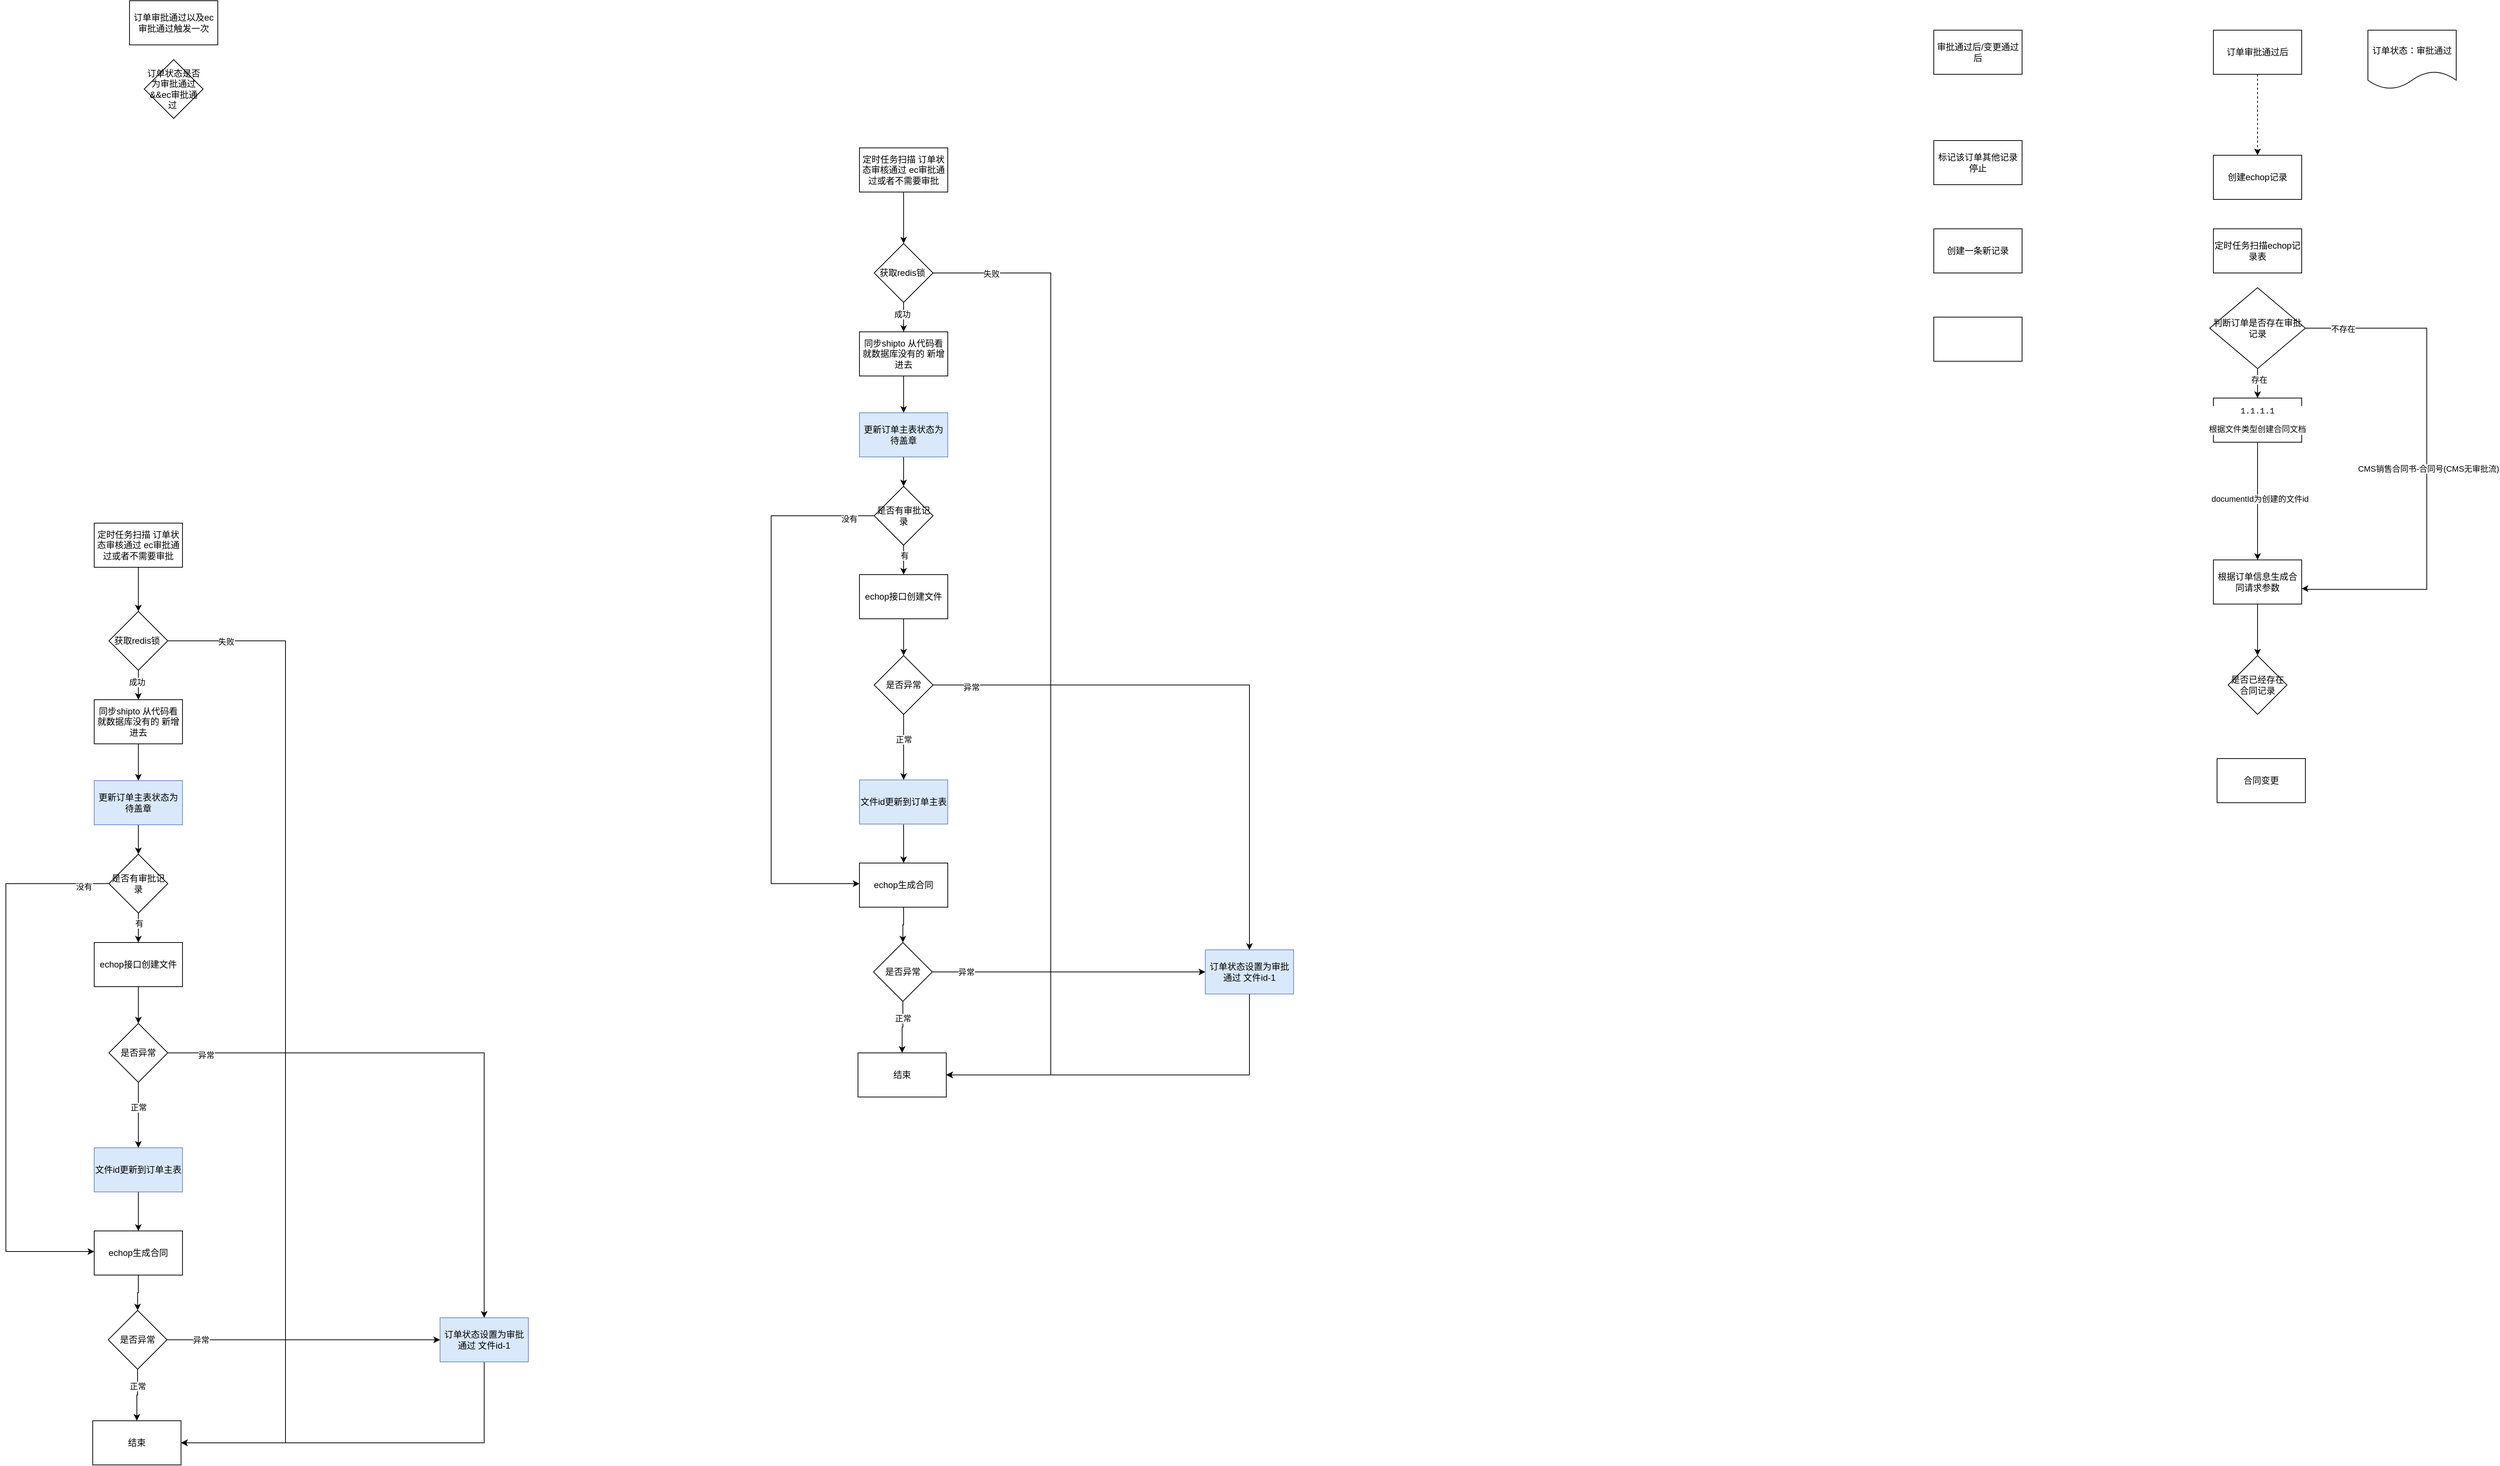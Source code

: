 <mxfile version="28.2.1">
  <diagram name="第 1 页" id="2me2oeGT8YtzVLUqR1FI">
    <mxGraphModel dx="5091" dy="929" grid="1" gridSize="10" guides="1" tooltips="1" connect="1" arrows="1" fold="1" page="1" pageScale="1" pageWidth="827" pageHeight="1169" math="0" shadow="0">
      <root>
        <mxCell id="0" />
        <mxCell id="1" parent="0" />
        <mxCell id="xtak_svuXwCoNU0_wnzV-3" style="edgeStyle=orthogonalEdgeStyle;rounded=0;orthogonalLoop=1;jettySize=auto;html=1;dashed=1;" parent="1" source="xtak_svuXwCoNU0_wnzV-1" target="xtak_svuXwCoNU0_wnzV-2" edge="1">
          <mxGeometry relative="1" as="geometry" />
        </mxCell>
        <mxCell id="xtak_svuXwCoNU0_wnzV-1" value="订单审批通过后" style="rounded=0;whiteSpace=wrap;html=1;" parent="1" vertex="1">
          <mxGeometry x="240" y="90" width="120" height="60" as="geometry" />
        </mxCell>
        <mxCell id="xtak_svuXwCoNU0_wnzV-2" value="创建echop记录" style="rounded=0;whiteSpace=wrap;html=1;" parent="1" vertex="1">
          <mxGeometry x="240" y="260" width="120" height="60" as="geometry" />
        </mxCell>
        <mxCell id="xtak_svuXwCoNU0_wnzV-4" value="订单状态：审批通过" style="shape=document;whiteSpace=wrap;html=1;boundedLbl=1;" parent="1" vertex="1">
          <mxGeometry x="450" y="90" width="120" height="80" as="geometry" />
        </mxCell>
        <mxCell id="xtak_svuXwCoNU0_wnzV-5" value="定时任务扫描echop记录表" style="rounded=0;whiteSpace=wrap;html=1;" parent="1" vertex="1">
          <mxGeometry x="240" y="360" width="120" height="60" as="geometry" />
        </mxCell>
        <mxCell id="xtak_svuXwCoNU0_wnzV-13" style="edgeStyle=orthogonalEdgeStyle;rounded=0;orthogonalLoop=1;jettySize=auto;html=1;" parent="1" source="xtak_svuXwCoNU0_wnzV-6" target="xtak_svuXwCoNU0_wnzV-9" edge="1">
          <mxGeometry relative="1" as="geometry">
            <mxPoint x="300" y="760" as="targetPoint" />
          </mxGeometry>
        </mxCell>
        <mxCell id="xtak_svuXwCoNU0_wnzV-14" value="documentId为创建的文件id" style="edgeLabel;html=1;align=center;verticalAlign=middle;resizable=0;points=[];" parent="xtak_svuXwCoNU0_wnzV-13" vertex="1" connectable="0">
          <mxGeometry x="-0.036" y="3" relative="1" as="geometry">
            <mxPoint as="offset" />
          </mxGeometry>
        </mxCell>
        <mxCell id="xtak_svuXwCoNU0_wnzV-6" value="&lt;div style=&quot;background-color: rgb(255, 255, 255); color: rgb(8, 8, 8);&quot;&gt;&lt;pre&gt;&lt;font color=&quot;#080808&quot; face=&quot;Courier New, monospace&quot;&gt;&lt;span&gt;1.1.1.1&lt;/span&gt;&lt;/font&gt;&lt;/pre&gt;&lt;pre&gt;&lt;font color=&quot;#080808&quot; face=&quot;Courier New, monospace&quot;&gt;&lt;span&gt;根据文件类型创建合同文档&lt;/span&gt;&lt;/font&gt;&lt;font color=&quot;rgba(0, 0, 0, 0)&quot; face=&quot;Courier New, monospace&quot;&gt;&lt;span&gt;&lt;/span&gt;&lt;/font&gt;&lt;/pre&gt;&lt;/div&gt;" style="rounded=0;whiteSpace=wrap;html=1;fontSize=11;" parent="1" vertex="1">
          <mxGeometry x="240" y="590" width="120" height="60" as="geometry" />
        </mxCell>
        <mxCell id="xtak_svuXwCoNU0_wnzV-22" style="edgeStyle=orthogonalEdgeStyle;rounded=0;orthogonalLoop=1;jettySize=auto;html=1;" parent="1" source="xtak_svuXwCoNU0_wnzV-9" target="xtak_svuXwCoNU0_wnzV-20" edge="1">
          <mxGeometry relative="1" as="geometry" />
        </mxCell>
        <mxCell id="xtak_svuXwCoNU0_wnzV-9" value="根据订单信息生成合同请求参数" style="rounded=0;whiteSpace=wrap;html=1;" parent="1" vertex="1">
          <mxGeometry x="240" y="810" width="120" height="60" as="geometry" />
        </mxCell>
        <mxCell id="xtak_svuXwCoNU0_wnzV-11" style="edgeStyle=orthogonalEdgeStyle;rounded=0;orthogonalLoop=1;jettySize=auto;html=1;entryX=0.5;entryY=0;entryDx=0;entryDy=0;" parent="1" source="xtak_svuXwCoNU0_wnzV-10" target="xtak_svuXwCoNU0_wnzV-6" edge="1">
          <mxGeometry relative="1" as="geometry" />
        </mxCell>
        <mxCell id="xtak_svuXwCoNU0_wnzV-12" value="存在" style="edgeLabel;html=1;align=center;verticalAlign=middle;resizable=0;points=[];" parent="xtak_svuXwCoNU0_wnzV-11" vertex="1" connectable="0">
          <mxGeometry x="-0.25" y="2" relative="1" as="geometry">
            <mxPoint as="offset" />
          </mxGeometry>
        </mxCell>
        <mxCell id="xtak_svuXwCoNU0_wnzV-10" value="判断订单是否存在审批记录" style="rhombus;whiteSpace=wrap;html=1;" parent="1" vertex="1">
          <mxGeometry x="235" y="440" width="130" height="110" as="geometry" />
        </mxCell>
        <mxCell id="xtak_svuXwCoNU0_wnzV-15" style="edgeStyle=orthogonalEdgeStyle;rounded=0;orthogonalLoop=1;jettySize=auto;html=1;entryX=1;entryY=0.65;entryDx=0;entryDy=0;entryPerimeter=0;" parent="1" source="xtak_svuXwCoNU0_wnzV-10" target="xtak_svuXwCoNU0_wnzV-9" edge="1">
          <mxGeometry relative="1" as="geometry">
            <Array as="points">
              <mxPoint x="530" y="495" />
              <mxPoint x="530" y="850" />
              <mxPoint x="365" y="850" />
            </Array>
          </mxGeometry>
        </mxCell>
        <mxCell id="xtak_svuXwCoNU0_wnzV-16" value="不存在" style="edgeLabel;html=1;align=center;verticalAlign=middle;resizable=0;points=[];" parent="xtak_svuXwCoNU0_wnzV-15" vertex="1" connectable="0">
          <mxGeometry x="-0.853" y="-1" relative="1" as="geometry">
            <mxPoint as="offset" />
          </mxGeometry>
        </mxCell>
        <mxCell id="xtak_svuXwCoNU0_wnzV-17" value="CMS销售合同书-合同号(CMS无审批流)" style="edgeLabel;html=1;align=center;verticalAlign=middle;resizable=0;points=[];" parent="xtak_svuXwCoNU0_wnzV-15" vertex="1" connectable="0">
          <mxGeometry x="0.03" y="2" relative="1" as="geometry">
            <mxPoint as="offset" />
          </mxGeometry>
        </mxCell>
        <mxCell id="xtak_svuXwCoNU0_wnzV-19" value="合同变更" style="rounded=0;whiteSpace=wrap;html=1;" parent="1" vertex="1">
          <mxGeometry x="245" y="1080" width="120" height="60" as="geometry" />
        </mxCell>
        <mxCell id="xtak_svuXwCoNU0_wnzV-20" value="是否已经存在合同记录" style="rhombus;whiteSpace=wrap;html=1;" parent="1" vertex="1">
          <mxGeometry x="260" y="940" width="80" height="80" as="geometry" />
        </mxCell>
        <mxCell id="_LltgiQRJmm_qArRPXv--1" value="审批通过后/变更通过后" style="rounded=0;whiteSpace=wrap;html=1;" vertex="1" parent="1">
          <mxGeometry x="-140" y="90" width="120" height="60" as="geometry" />
        </mxCell>
        <mxCell id="_LltgiQRJmm_qArRPXv--2" value="标记该订单其他记录停止" style="rounded=0;whiteSpace=wrap;html=1;" vertex="1" parent="1">
          <mxGeometry x="-140" y="240" width="120" height="60" as="geometry" />
        </mxCell>
        <mxCell id="_LltgiQRJmm_qArRPXv--3" value="创建一条新记录" style="rounded=0;whiteSpace=wrap;html=1;" vertex="1" parent="1">
          <mxGeometry x="-140" y="360" width="120" height="60" as="geometry" />
        </mxCell>
        <mxCell id="_LltgiQRJmm_qArRPXv--4" value="" style="rounded=0;whiteSpace=wrap;html=1;" vertex="1" parent="1">
          <mxGeometry x="-140" y="480" width="120" height="60" as="geometry" />
        </mxCell>
        <mxCell id="_LltgiQRJmm_qArRPXv--20" style="edgeStyle=orthogonalEdgeStyle;rounded=0;orthogonalLoop=1;jettySize=auto;html=1;" edge="1" parent="1" source="_LltgiQRJmm_qArRPXv--6" target="_LltgiQRJmm_qArRPXv--9">
          <mxGeometry relative="1" as="geometry" />
        </mxCell>
        <mxCell id="_LltgiQRJmm_qArRPXv--6" value="定时任务扫描 订单状态审核通过 ec审批通过或者不需要审批" style="rounded=0;whiteSpace=wrap;html=1;" vertex="1" parent="1">
          <mxGeometry x="-1600" y="250" width="120" height="60" as="geometry" />
        </mxCell>
        <mxCell id="_LltgiQRJmm_qArRPXv--11" style="edgeStyle=orthogonalEdgeStyle;rounded=0;orthogonalLoop=1;jettySize=auto;html=1;entryX=1;entryY=0.5;entryDx=0;entryDy=0;" edge="1" parent="1" source="_LltgiQRJmm_qArRPXv--9" target="_LltgiQRJmm_qArRPXv--10">
          <mxGeometry relative="1" as="geometry">
            <Array as="points">
              <mxPoint x="-1340" y="420" />
              <mxPoint x="-1340" y="1510" />
            </Array>
          </mxGeometry>
        </mxCell>
        <mxCell id="_LltgiQRJmm_qArRPXv--41" value="失败" style="edgeLabel;html=1;align=center;verticalAlign=middle;resizable=0;points=[];" vertex="1" connectable="0" parent="_LltgiQRJmm_qArRPXv--11">
          <mxGeometry x="-0.887" y="-1" relative="1" as="geometry">
            <mxPoint as="offset" />
          </mxGeometry>
        </mxCell>
        <mxCell id="_LltgiQRJmm_qArRPXv--21" style="edgeStyle=orthogonalEdgeStyle;rounded=0;orthogonalLoop=1;jettySize=auto;html=1;" edge="1" parent="1" source="_LltgiQRJmm_qArRPXv--9" target="_LltgiQRJmm_qArRPXv--12">
          <mxGeometry relative="1" as="geometry" />
        </mxCell>
        <mxCell id="_LltgiQRJmm_qArRPXv--42" value="成功" style="edgeLabel;html=1;align=center;verticalAlign=middle;resizable=0;points=[];" vertex="1" connectable="0" parent="_LltgiQRJmm_qArRPXv--21">
          <mxGeometry x="-0.2" y="-2" relative="1" as="geometry">
            <mxPoint as="offset" />
          </mxGeometry>
        </mxCell>
        <mxCell id="_LltgiQRJmm_qArRPXv--9" value="获取redis锁&amp;nbsp;" style="rhombus;whiteSpace=wrap;html=1;" vertex="1" parent="1">
          <mxGeometry x="-1580" y="380" width="80" height="80" as="geometry" />
        </mxCell>
        <mxCell id="_LltgiQRJmm_qArRPXv--10" value="结束" style="rounded=0;whiteSpace=wrap;html=1;" vertex="1" parent="1">
          <mxGeometry x="-1602" y="1480" width="120" height="60" as="geometry" />
        </mxCell>
        <mxCell id="_LltgiQRJmm_qArRPXv--22" style="edgeStyle=orthogonalEdgeStyle;rounded=0;orthogonalLoop=1;jettySize=auto;html=1;" edge="1" parent="1" source="_LltgiQRJmm_qArRPXv--12" target="_LltgiQRJmm_qArRPXv--13">
          <mxGeometry relative="1" as="geometry" />
        </mxCell>
        <mxCell id="_LltgiQRJmm_qArRPXv--12" value="同步shipto 从代码看就数据库没有的 新增进去" style="rounded=0;whiteSpace=wrap;html=1;" vertex="1" parent="1">
          <mxGeometry x="-1600" y="500" width="120" height="60" as="geometry" />
        </mxCell>
        <mxCell id="_LltgiQRJmm_qArRPXv--23" style="edgeStyle=orthogonalEdgeStyle;rounded=0;orthogonalLoop=1;jettySize=auto;html=1;entryX=0.5;entryY=0;entryDx=0;entryDy=0;" edge="1" parent="1" source="_LltgiQRJmm_qArRPXv--13" target="_LltgiQRJmm_qArRPXv--15">
          <mxGeometry relative="1" as="geometry" />
        </mxCell>
        <mxCell id="_LltgiQRJmm_qArRPXv--13" value="更新订单主表状态为待盖章" style="rounded=0;whiteSpace=wrap;html=1;fillColor=#dae8fc;strokeColor=#6c8ebf;" vertex="1" parent="1">
          <mxGeometry x="-1600" y="610" width="120" height="60" as="geometry" />
        </mxCell>
        <mxCell id="_LltgiQRJmm_qArRPXv--24" style="edgeStyle=orthogonalEdgeStyle;rounded=0;orthogonalLoop=1;jettySize=auto;html=1;" edge="1" parent="1" source="_LltgiQRJmm_qArRPXv--15" target="_LltgiQRJmm_qArRPXv--16">
          <mxGeometry relative="1" as="geometry" />
        </mxCell>
        <mxCell id="_LltgiQRJmm_qArRPXv--44" value="有" style="edgeLabel;html=1;align=center;verticalAlign=middle;resizable=0;points=[];" vertex="1" connectable="0" parent="_LltgiQRJmm_qArRPXv--24">
          <mxGeometry x="-0.293" y="1" relative="1" as="geometry">
            <mxPoint as="offset" />
          </mxGeometry>
        </mxCell>
        <mxCell id="_LltgiQRJmm_qArRPXv--28" style="edgeStyle=orthogonalEdgeStyle;rounded=0;orthogonalLoop=1;jettySize=auto;html=1;" edge="1" parent="1" source="_LltgiQRJmm_qArRPXv--15" target="_LltgiQRJmm_qArRPXv--18">
          <mxGeometry relative="1" as="geometry">
            <Array as="points">
              <mxPoint x="-1720" y="750" />
              <mxPoint x="-1720" y="1250" />
            </Array>
          </mxGeometry>
        </mxCell>
        <mxCell id="_LltgiQRJmm_qArRPXv--45" value="没有" style="edgeLabel;html=1;align=center;verticalAlign=middle;resizable=0;points=[];" vertex="1" connectable="0" parent="_LltgiQRJmm_qArRPXv--28">
          <mxGeometry x="-0.909" y="4" relative="1" as="geometry">
            <mxPoint as="offset" />
          </mxGeometry>
        </mxCell>
        <mxCell id="_LltgiQRJmm_qArRPXv--15" value="是否有审批记录" style="rhombus;whiteSpace=wrap;html=1;" vertex="1" parent="1">
          <mxGeometry x="-1580" y="710" width="80" height="80" as="geometry" />
        </mxCell>
        <mxCell id="_LltgiQRJmm_qArRPXv--32" style="edgeStyle=orthogonalEdgeStyle;rounded=0;orthogonalLoop=1;jettySize=auto;html=1;" edge="1" parent="1" source="_LltgiQRJmm_qArRPXv--16" target="_LltgiQRJmm_qArRPXv--29">
          <mxGeometry relative="1" as="geometry" />
        </mxCell>
        <mxCell id="_LltgiQRJmm_qArRPXv--16" value="echop接口创建文件" style="rounded=0;whiteSpace=wrap;html=1;" vertex="1" parent="1">
          <mxGeometry x="-1600" y="830" width="120" height="60" as="geometry" />
        </mxCell>
        <mxCell id="_LltgiQRJmm_qArRPXv--26" style="edgeStyle=orthogonalEdgeStyle;rounded=0;orthogonalLoop=1;jettySize=auto;html=1;" edge="1" parent="1" source="_LltgiQRJmm_qArRPXv--17" target="_LltgiQRJmm_qArRPXv--18">
          <mxGeometry relative="1" as="geometry" />
        </mxCell>
        <mxCell id="_LltgiQRJmm_qArRPXv--17" value="文件id更新到订单主表" style="rounded=0;whiteSpace=wrap;html=1;fillColor=#dae8fc;strokeColor=#6c8ebf;" vertex="1" parent="1">
          <mxGeometry x="-1600" y="1109" width="120" height="60" as="geometry" />
        </mxCell>
        <mxCell id="_LltgiQRJmm_qArRPXv--39" style="edgeStyle=orthogonalEdgeStyle;rounded=0;orthogonalLoop=1;jettySize=auto;html=1;" edge="1" parent="1" source="_LltgiQRJmm_qArRPXv--18" target="_LltgiQRJmm_qArRPXv--37">
          <mxGeometry relative="1" as="geometry" />
        </mxCell>
        <mxCell id="_LltgiQRJmm_qArRPXv--18" value="echop生成合同" style="rounded=0;whiteSpace=wrap;html=1;" vertex="1" parent="1">
          <mxGeometry x="-1600" y="1222" width="120" height="60" as="geometry" />
        </mxCell>
        <mxCell id="_LltgiQRJmm_qArRPXv--33" style="edgeStyle=orthogonalEdgeStyle;rounded=0;orthogonalLoop=1;jettySize=auto;html=1;" edge="1" parent="1" source="_LltgiQRJmm_qArRPXv--29" target="_LltgiQRJmm_qArRPXv--17">
          <mxGeometry relative="1" as="geometry" />
        </mxCell>
        <mxCell id="_LltgiQRJmm_qArRPXv--47" value="正常" style="edgeLabel;html=1;align=center;verticalAlign=middle;resizable=0;points=[];" vertex="1" connectable="0" parent="_LltgiQRJmm_qArRPXv--33">
          <mxGeometry x="-0.241" relative="1" as="geometry">
            <mxPoint as="offset" />
          </mxGeometry>
        </mxCell>
        <mxCell id="_LltgiQRJmm_qArRPXv--34" style="edgeStyle=orthogonalEdgeStyle;rounded=0;orthogonalLoop=1;jettySize=auto;html=1;" edge="1" parent="1" source="_LltgiQRJmm_qArRPXv--29" target="_LltgiQRJmm_qArRPXv--35">
          <mxGeometry relative="1" as="geometry">
            <mxPoint x="-1130" y="980" as="targetPoint" />
          </mxGeometry>
        </mxCell>
        <mxCell id="_LltgiQRJmm_qArRPXv--46" value="异常" style="edgeLabel;html=1;align=center;verticalAlign=middle;resizable=0;points=[];" vertex="1" connectable="0" parent="_LltgiQRJmm_qArRPXv--34">
          <mxGeometry x="-0.869" y="-3" relative="1" as="geometry">
            <mxPoint as="offset" />
          </mxGeometry>
        </mxCell>
        <mxCell id="_LltgiQRJmm_qArRPXv--29" value="是否异常" style="rhombus;whiteSpace=wrap;html=1;" vertex="1" parent="1">
          <mxGeometry x="-1580" y="940" width="80" height="80" as="geometry" />
        </mxCell>
        <mxCell id="_LltgiQRJmm_qArRPXv--36" style="edgeStyle=orthogonalEdgeStyle;rounded=0;orthogonalLoop=1;jettySize=auto;html=1;entryX=1;entryY=0.5;entryDx=0;entryDy=0;exitX=0.5;exitY=1;exitDx=0;exitDy=0;" edge="1" parent="1" source="_LltgiQRJmm_qArRPXv--35" target="_LltgiQRJmm_qArRPXv--10">
          <mxGeometry relative="1" as="geometry">
            <Array as="points">
              <mxPoint x="-1070" y="1510" />
            </Array>
          </mxGeometry>
        </mxCell>
        <mxCell id="_LltgiQRJmm_qArRPXv--35" value="订单状态设置为审批通过 文件id-1" style="rounded=0;whiteSpace=wrap;html=1;fillColor=#dae8fc;strokeColor=#6c8ebf;" vertex="1" parent="1">
          <mxGeometry x="-1130" y="1340" width="120" height="60" as="geometry" />
        </mxCell>
        <mxCell id="_LltgiQRJmm_qArRPXv--38" style="edgeStyle=orthogonalEdgeStyle;rounded=0;orthogonalLoop=1;jettySize=auto;html=1;" edge="1" parent="1" source="_LltgiQRJmm_qArRPXv--37" target="_LltgiQRJmm_qArRPXv--35">
          <mxGeometry relative="1" as="geometry" />
        </mxCell>
        <mxCell id="_LltgiQRJmm_qArRPXv--48" value="异常" style="edgeLabel;html=1;align=center;verticalAlign=middle;resizable=0;points=[];" vertex="1" connectable="0" parent="_LltgiQRJmm_qArRPXv--38">
          <mxGeometry x="-0.756" relative="1" as="geometry">
            <mxPoint as="offset" />
          </mxGeometry>
        </mxCell>
        <mxCell id="_LltgiQRJmm_qArRPXv--40" style="edgeStyle=orthogonalEdgeStyle;rounded=0;orthogonalLoop=1;jettySize=auto;html=1;" edge="1" parent="1" source="_LltgiQRJmm_qArRPXv--37" target="_LltgiQRJmm_qArRPXv--10">
          <mxGeometry relative="1" as="geometry" />
        </mxCell>
        <mxCell id="_LltgiQRJmm_qArRPXv--49" value="正常" style="edgeLabel;html=1;align=center;verticalAlign=middle;resizable=0;points=[];" vertex="1" connectable="0" parent="_LltgiQRJmm_qArRPXv--40">
          <mxGeometry x="-0.359" relative="1" as="geometry">
            <mxPoint as="offset" />
          </mxGeometry>
        </mxCell>
        <mxCell id="_LltgiQRJmm_qArRPXv--37" value="是否异常" style="rhombus;whiteSpace=wrap;html=1;" vertex="1" parent="1">
          <mxGeometry x="-1581" y="1330" width="80" height="80" as="geometry" />
        </mxCell>
        <mxCell id="_LltgiQRJmm_qArRPXv--50" style="edgeStyle=orthogonalEdgeStyle;rounded=0;orthogonalLoop=1;jettySize=auto;html=1;" edge="1" parent="1" source="_LltgiQRJmm_qArRPXv--51" target="_LltgiQRJmm_qArRPXv--56">
          <mxGeometry relative="1" as="geometry" />
        </mxCell>
        <mxCell id="_LltgiQRJmm_qArRPXv--51" value="定时任务扫描 订单状态审核通过 ec审批通过或者不需要审批" style="rounded=0;whiteSpace=wrap;html=1;" vertex="1" parent="1">
          <mxGeometry x="-2639.98" y="760" width="120" height="60" as="geometry" />
        </mxCell>
        <mxCell id="_LltgiQRJmm_qArRPXv--52" style="edgeStyle=orthogonalEdgeStyle;rounded=0;orthogonalLoop=1;jettySize=auto;html=1;entryX=1;entryY=0.5;entryDx=0;entryDy=0;" edge="1" parent="1" source="_LltgiQRJmm_qArRPXv--56" target="_LltgiQRJmm_qArRPXv--57">
          <mxGeometry relative="1" as="geometry">
            <Array as="points">
              <mxPoint x="-2379.98" y="920" />
              <mxPoint x="-2379.98" y="2010" />
            </Array>
          </mxGeometry>
        </mxCell>
        <mxCell id="_LltgiQRJmm_qArRPXv--53" value="失败" style="edgeLabel;html=1;align=center;verticalAlign=middle;resizable=0;points=[];" vertex="1" connectable="0" parent="_LltgiQRJmm_qArRPXv--52">
          <mxGeometry x="-0.887" y="-1" relative="1" as="geometry">
            <mxPoint as="offset" />
          </mxGeometry>
        </mxCell>
        <mxCell id="_LltgiQRJmm_qArRPXv--54" style="edgeStyle=orthogonalEdgeStyle;rounded=0;orthogonalLoop=1;jettySize=auto;html=1;" edge="1" parent="1" source="_LltgiQRJmm_qArRPXv--56" target="_LltgiQRJmm_qArRPXv--59">
          <mxGeometry relative="1" as="geometry" />
        </mxCell>
        <mxCell id="_LltgiQRJmm_qArRPXv--55" value="成功" style="edgeLabel;html=1;align=center;verticalAlign=middle;resizable=0;points=[];" vertex="1" connectable="0" parent="_LltgiQRJmm_qArRPXv--54">
          <mxGeometry x="-0.2" y="-2" relative="1" as="geometry">
            <mxPoint as="offset" />
          </mxGeometry>
        </mxCell>
        <mxCell id="_LltgiQRJmm_qArRPXv--56" value="获取redis锁&amp;nbsp;" style="rhombus;whiteSpace=wrap;html=1;" vertex="1" parent="1">
          <mxGeometry x="-2619.98" y="880" width="80" height="80" as="geometry" />
        </mxCell>
        <mxCell id="_LltgiQRJmm_qArRPXv--57" value="结束" style="rounded=0;whiteSpace=wrap;html=1;" vertex="1" parent="1">
          <mxGeometry x="-2641.98" y="1980" width="120" height="60" as="geometry" />
        </mxCell>
        <mxCell id="_LltgiQRJmm_qArRPXv--58" style="edgeStyle=orthogonalEdgeStyle;rounded=0;orthogonalLoop=1;jettySize=auto;html=1;" edge="1" parent="1" source="_LltgiQRJmm_qArRPXv--59" target="_LltgiQRJmm_qArRPXv--61">
          <mxGeometry relative="1" as="geometry" />
        </mxCell>
        <mxCell id="_LltgiQRJmm_qArRPXv--59" value="同步shipto 从代码看就数据库没有的 新增进去" style="rounded=0;whiteSpace=wrap;html=1;" vertex="1" parent="1">
          <mxGeometry x="-2639.98" y="1000" width="120" height="60" as="geometry" />
        </mxCell>
        <mxCell id="_LltgiQRJmm_qArRPXv--60" style="edgeStyle=orthogonalEdgeStyle;rounded=0;orthogonalLoop=1;jettySize=auto;html=1;entryX=0.5;entryY=0;entryDx=0;entryDy=0;" edge="1" parent="1" source="_LltgiQRJmm_qArRPXv--61" target="_LltgiQRJmm_qArRPXv--66">
          <mxGeometry relative="1" as="geometry" />
        </mxCell>
        <mxCell id="_LltgiQRJmm_qArRPXv--61" value="更新订单主表状态为待盖章" style="rounded=0;whiteSpace=wrap;html=1;fillColor=#dae8fc;strokeColor=#6c8ebf;" vertex="1" parent="1">
          <mxGeometry x="-2639.98" y="1110" width="120" height="60" as="geometry" />
        </mxCell>
        <mxCell id="_LltgiQRJmm_qArRPXv--62" style="edgeStyle=orthogonalEdgeStyle;rounded=0;orthogonalLoop=1;jettySize=auto;html=1;" edge="1" parent="1" source="_LltgiQRJmm_qArRPXv--66" target="_LltgiQRJmm_qArRPXv--68">
          <mxGeometry relative="1" as="geometry" />
        </mxCell>
        <mxCell id="_LltgiQRJmm_qArRPXv--63" value="有" style="edgeLabel;html=1;align=center;verticalAlign=middle;resizable=0;points=[];" vertex="1" connectable="0" parent="_LltgiQRJmm_qArRPXv--62">
          <mxGeometry x="-0.293" y="1" relative="1" as="geometry">
            <mxPoint as="offset" />
          </mxGeometry>
        </mxCell>
        <mxCell id="_LltgiQRJmm_qArRPXv--64" style="edgeStyle=orthogonalEdgeStyle;rounded=0;orthogonalLoop=1;jettySize=auto;html=1;" edge="1" parent="1" source="_LltgiQRJmm_qArRPXv--66" target="_LltgiQRJmm_qArRPXv--72">
          <mxGeometry relative="1" as="geometry">
            <Array as="points">
              <mxPoint x="-2759.98" y="1250" />
              <mxPoint x="-2759.98" y="1750" />
            </Array>
          </mxGeometry>
        </mxCell>
        <mxCell id="_LltgiQRJmm_qArRPXv--65" value="没有" style="edgeLabel;html=1;align=center;verticalAlign=middle;resizable=0;points=[];" vertex="1" connectable="0" parent="_LltgiQRJmm_qArRPXv--64">
          <mxGeometry x="-0.909" y="4" relative="1" as="geometry">
            <mxPoint as="offset" />
          </mxGeometry>
        </mxCell>
        <mxCell id="_LltgiQRJmm_qArRPXv--66" value="是否有审批记录" style="rhombus;whiteSpace=wrap;html=1;" vertex="1" parent="1">
          <mxGeometry x="-2619.98" y="1210" width="80" height="80" as="geometry" />
        </mxCell>
        <mxCell id="_LltgiQRJmm_qArRPXv--67" style="edgeStyle=orthogonalEdgeStyle;rounded=0;orthogonalLoop=1;jettySize=auto;html=1;" edge="1" parent="1" source="_LltgiQRJmm_qArRPXv--68" target="_LltgiQRJmm_qArRPXv--77">
          <mxGeometry relative="1" as="geometry" />
        </mxCell>
        <mxCell id="_LltgiQRJmm_qArRPXv--68" value="echop接口创建文件" style="rounded=0;whiteSpace=wrap;html=1;" vertex="1" parent="1">
          <mxGeometry x="-2639.98" y="1330" width="120" height="60" as="geometry" />
        </mxCell>
        <mxCell id="_LltgiQRJmm_qArRPXv--69" style="edgeStyle=orthogonalEdgeStyle;rounded=0;orthogonalLoop=1;jettySize=auto;html=1;" edge="1" parent="1" source="_LltgiQRJmm_qArRPXv--70" target="_LltgiQRJmm_qArRPXv--72">
          <mxGeometry relative="1" as="geometry" />
        </mxCell>
        <mxCell id="_LltgiQRJmm_qArRPXv--70" value="文件id更新到订单主表" style="rounded=0;whiteSpace=wrap;html=1;fillColor=#dae8fc;strokeColor=#6c8ebf;" vertex="1" parent="1">
          <mxGeometry x="-2639.98" y="1609" width="120" height="60" as="geometry" />
        </mxCell>
        <mxCell id="_LltgiQRJmm_qArRPXv--71" style="edgeStyle=orthogonalEdgeStyle;rounded=0;orthogonalLoop=1;jettySize=auto;html=1;" edge="1" parent="1" source="_LltgiQRJmm_qArRPXv--72" target="_LltgiQRJmm_qArRPXv--84">
          <mxGeometry relative="1" as="geometry" />
        </mxCell>
        <mxCell id="_LltgiQRJmm_qArRPXv--72" value="echop生成合同" style="rounded=0;whiteSpace=wrap;html=1;" vertex="1" parent="1">
          <mxGeometry x="-2639.98" y="1722" width="120" height="60" as="geometry" />
        </mxCell>
        <mxCell id="_LltgiQRJmm_qArRPXv--73" style="edgeStyle=orthogonalEdgeStyle;rounded=0;orthogonalLoop=1;jettySize=auto;html=1;" edge="1" parent="1" source="_LltgiQRJmm_qArRPXv--77" target="_LltgiQRJmm_qArRPXv--70">
          <mxGeometry relative="1" as="geometry" />
        </mxCell>
        <mxCell id="_LltgiQRJmm_qArRPXv--74" value="正常" style="edgeLabel;html=1;align=center;verticalAlign=middle;resizable=0;points=[];" vertex="1" connectable="0" parent="_LltgiQRJmm_qArRPXv--73">
          <mxGeometry x="-0.241" relative="1" as="geometry">
            <mxPoint as="offset" />
          </mxGeometry>
        </mxCell>
        <mxCell id="_LltgiQRJmm_qArRPXv--75" style="edgeStyle=orthogonalEdgeStyle;rounded=0;orthogonalLoop=1;jettySize=auto;html=1;" edge="1" parent="1" source="_LltgiQRJmm_qArRPXv--77" target="_LltgiQRJmm_qArRPXv--79">
          <mxGeometry relative="1" as="geometry">
            <mxPoint x="-2169.98" y="1480" as="targetPoint" />
          </mxGeometry>
        </mxCell>
        <mxCell id="_LltgiQRJmm_qArRPXv--76" value="异常" style="edgeLabel;html=1;align=center;verticalAlign=middle;resizable=0;points=[];" vertex="1" connectable="0" parent="_LltgiQRJmm_qArRPXv--75">
          <mxGeometry x="-0.869" y="-3" relative="1" as="geometry">
            <mxPoint as="offset" />
          </mxGeometry>
        </mxCell>
        <mxCell id="_LltgiQRJmm_qArRPXv--77" value="是否异常" style="rhombus;whiteSpace=wrap;html=1;" vertex="1" parent="1">
          <mxGeometry x="-2619.98" y="1440" width="80" height="80" as="geometry" />
        </mxCell>
        <mxCell id="_LltgiQRJmm_qArRPXv--78" style="edgeStyle=orthogonalEdgeStyle;rounded=0;orthogonalLoop=1;jettySize=auto;html=1;entryX=1;entryY=0.5;entryDx=0;entryDy=0;exitX=0.5;exitY=1;exitDx=0;exitDy=0;" edge="1" parent="1" source="_LltgiQRJmm_qArRPXv--79" target="_LltgiQRJmm_qArRPXv--57">
          <mxGeometry relative="1" as="geometry">
            <Array as="points">
              <mxPoint x="-2109.98" y="2010" />
            </Array>
          </mxGeometry>
        </mxCell>
        <mxCell id="_LltgiQRJmm_qArRPXv--79" value="订单状态设置为审批通过 文件id-1" style="rounded=0;whiteSpace=wrap;html=1;fillColor=#dae8fc;strokeColor=#6c8ebf;" vertex="1" parent="1">
          <mxGeometry x="-2169.98" y="1840" width="120" height="60" as="geometry" />
        </mxCell>
        <mxCell id="_LltgiQRJmm_qArRPXv--80" style="edgeStyle=orthogonalEdgeStyle;rounded=0;orthogonalLoop=1;jettySize=auto;html=1;" edge="1" parent="1" source="_LltgiQRJmm_qArRPXv--84" target="_LltgiQRJmm_qArRPXv--79">
          <mxGeometry relative="1" as="geometry" />
        </mxCell>
        <mxCell id="_LltgiQRJmm_qArRPXv--81" value="异常" style="edgeLabel;html=1;align=center;verticalAlign=middle;resizable=0;points=[];" vertex="1" connectable="0" parent="_LltgiQRJmm_qArRPXv--80">
          <mxGeometry x="-0.756" relative="1" as="geometry">
            <mxPoint as="offset" />
          </mxGeometry>
        </mxCell>
        <mxCell id="_LltgiQRJmm_qArRPXv--82" style="edgeStyle=orthogonalEdgeStyle;rounded=0;orthogonalLoop=1;jettySize=auto;html=1;" edge="1" parent="1" source="_LltgiQRJmm_qArRPXv--84" target="_LltgiQRJmm_qArRPXv--57">
          <mxGeometry relative="1" as="geometry" />
        </mxCell>
        <mxCell id="_LltgiQRJmm_qArRPXv--83" value="正常" style="edgeLabel;html=1;align=center;verticalAlign=middle;resizable=0;points=[];" vertex="1" connectable="0" parent="_LltgiQRJmm_qArRPXv--82">
          <mxGeometry x="-0.359" relative="1" as="geometry">
            <mxPoint as="offset" />
          </mxGeometry>
        </mxCell>
        <mxCell id="_LltgiQRJmm_qArRPXv--84" value="是否异常" style="rhombus;whiteSpace=wrap;html=1;" vertex="1" parent="1">
          <mxGeometry x="-2620.98" y="1830" width="80" height="80" as="geometry" />
        </mxCell>
        <mxCell id="_LltgiQRJmm_qArRPXv--85" value="订单审批通过以及ec审批通过触发一次" style="rounded=0;whiteSpace=wrap;html=1;" vertex="1" parent="1">
          <mxGeometry x="-2592" y="50" width="120" height="60" as="geometry" />
        </mxCell>
        <mxCell id="_LltgiQRJmm_qArRPXv--86" value="订单状态是否为审批通过&amp;amp;&amp;amp;ec审批通过&amp;nbsp;" style="rhombus;whiteSpace=wrap;html=1;" vertex="1" parent="1">
          <mxGeometry x="-2572" y="130" width="80" height="80" as="geometry" />
        </mxCell>
      </root>
    </mxGraphModel>
  </diagram>
</mxfile>
